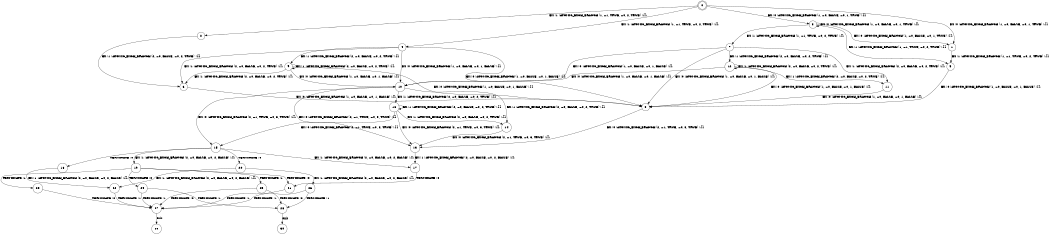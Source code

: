 digraph BCG {
size = "7, 10.5";
center = TRUE;
node [shape = circle];
0 [peripheries = 2];
0 -> 1 [label = "EX !0 !ATOMIC_EXCH_BRANCH (1, +0, FALSE, +0, 1, TRUE) !{}"];
0 -> 2 [label = "EX !1 !ATOMIC_EXCH_BRANCH (1, +1, TRUE, +0, 2, TRUE) !{}"];
0 -> 3 [label = "EX !0 !ATOMIC_EXCH_BRANCH (1, +0, FALSE, +0, 1, TRUE) !{}"];
0 -> 4 [label = "EX !1 !ATOMIC_EXCH_BRANCH (1, +1, TRUE, +0, 2, TRUE) !{}"];
1 -> 5 [label = "EX !1 !ATOMIC_EXCH_BRANCH (1, +1, TRUE, +0, 2, TRUE) !{}"];
2 -> 6 [label = "EX !1 !ATOMIC_EXCH_BRANCH (2, +0, FALSE, +0, 2, TRUE) !{}"];
3 -> 1 [label = "EX !0 !ATOMIC_EXCH_BRANCH (1, +0, FALSE, +0, 1, TRUE) !{}"];
3 -> 5 [label = "EX !1 !ATOMIC_EXCH_BRANCH (1, +1, TRUE, +0, 2, TRUE) !{}"];
3 -> 3 [label = "EX !0 !ATOMIC_EXCH_BRANCH (1, +0, FALSE, +0, 1, TRUE) !{}"];
3 -> 7 [label = "EX !1 !ATOMIC_EXCH_BRANCH (1, +1, TRUE, +0, 2, TRUE) !{}"];
4 -> 6 [label = "EX !1 !ATOMIC_EXCH_BRANCH (2, +0, FALSE, +0, 2, TRUE) !{}"];
4 -> 8 [label = "EX !0 !ATOMIC_EXCH_BRANCH (1, +0, FALSE, +0, 1, FALSE) !{}"];
4 -> 9 [label = "EX !1 !ATOMIC_EXCH_BRANCH (2, +0, FALSE, +0, 2, TRUE) !{}"];
4 -> 10 [label = "EX !0 !ATOMIC_EXCH_BRANCH (1, +0, FALSE, +0, 1, FALSE) !{}"];
5 -> 8 [label = "EX !0 !ATOMIC_EXCH_BRANCH (1, +0, FALSE, +0, 1, FALSE) !{}"];
6 -> 8 [label = "EX !0 !ATOMIC_EXCH_BRANCH (1, +0, FALSE, +0, 1, FALSE) !{}"];
7 -> 8 [label = "EX !0 !ATOMIC_EXCH_BRANCH (1, +0, FALSE, +0, 1, FALSE) !{}"];
7 -> 11 [label = "EX !1 !ATOMIC_EXCH_BRANCH (2, +0, FALSE, +0, 2, TRUE) !{}"];
7 -> 10 [label = "EX !0 !ATOMIC_EXCH_BRANCH (1, +0, FALSE, +0, 1, FALSE) !{}"];
7 -> 12 [label = "EX !1 !ATOMIC_EXCH_BRANCH (2, +0, FALSE, +0, 2, TRUE) !{}"];
8 -> 13 [label = "EX !0 !ATOMIC_EXCH_BRANCH (2, +1, TRUE, +0, 3, TRUE) !{}"];
9 -> 6 [label = "EX !1 !ATOMIC_EXCH_BRANCH (2, +0, FALSE, +0, 2, TRUE) !{}"];
9 -> 8 [label = "EX !0 !ATOMIC_EXCH_BRANCH (1, +0, FALSE, +0, 1, FALSE) !{}"];
9 -> 9 [label = "EX !1 !ATOMIC_EXCH_BRANCH (2, +0, FALSE, +0, 2, TRUE) !{}"];
9 -> 10 [label = "EX !0 !ATOMIC_EXCH_BRANCH (1, +0, FALSE, +0, 1, FALSE) !{}"];
10 -> 13 [label = "EX !0 !ATOMIC_EXCH_BRANCH (2, +1, TRUE, +0, 3, TRUE) !{}"];
10 -> 14 [label = "EX !1 !ATOMIC_EXCH_BRANCH (2, +0, FALSE, +0, 2, TRUE) !{}"];
10 -> 15 [label = "EX !0 !ATOMIC_EXCH_BRANCH (2, +1, TRUE, +0, 3, TRUE) !{}"];
10 -> 16 [label = "EX !1 !ATOMIC_EXCH_BRANCH (2, +0, FALSE, +0, 2, TRUE) !{}"];
11 -> 8 [label = "EX !0 !ATOMIC_EXCH_BRANCH (1, +0, FALSE, +0, 1, FALSE) !{}"];
12 -> 8 [label = "EX !0 !ATOMIC_EXCH_BRANCH (1, +0, FALSE, +0, 1, FALSE) !{}"];
12 -> 11 [label = "EX !1 !ATOMIC_EXCH_BRANCH (2, +0, FALSE, +0, 2, TRUE) !{}"];
12 -> 10 [label = "EX !0 !ATOMIC_EXCH_BRANCH (1, +0, FALSE, +0, 1, FALSE) !{}"];
12 -> 12 [label = "EX !1 !ATOMIC_EXCH_BRANCH (2, +0, FALSE, +0, 2, TRUE) !{}"];
13 -> 17 [label = "EX !1 !ATOMIC_EXCH_BRANCH (2, +0, FALSE, +0, 2, FALSE) !{}"];
14 -> 13 [label = "EX !0 !ATOMIC_EXCH_BRANCH (2, +1, TRUE, +0, 3, TRUE) !{}"];
15 -> 17 [label = "EX !1 !ATOMIC_EXCH_BRANCH (2, +0, FALSE, +0, 2, FALSE) !{}"];
15 -> 18 [label = "TERMINATE !0"];
15 -> 19 [label = "EX !1 !ATOMIC_EXCH_BRANCH (2, +0, FALSE, +0, 2, FALSE) !{}"];
15 -> 20 [label = "TERMINATE !0"];
16 -> 13 [label = "EX !0 !ATOMIC_EXCH_BRANCH (2, +1, TRUE, +0, 3, TRUE) !{}"];
16 -> 14 [label = "EX !1 !ATOMIC_EXCH_BRANCH (2, +0, FALSE, +0, 2, TRUE) !{}"];
16 -> 15 [label = "EX !0 !ATOMIC_EXCH_BRANCH (2, +1, TRUE, +0, 3, TRUE) !{}"];
16 -> 16 [label = "EX !1 !ATOMIC_EXCH_BRANCH (2, +0, FALSE, +0, 2, TRUE) !{}"];
17 -> 21 [label = "TERMINATE !0"];
18 -> 22 [label = "EX !1 !ATOMIC_EXCH_BRANCH (2, +0, FALSE, +0, 2, FALSE) !{}"];
19 -> 21 [label = "TERMINATE !0"];
19 -> 23 [label = "TERMINATE !1"];
19 -> 24 [label = "TERMINATE !0"];
19 -> 25 [label = "TERMINATE !1"];
20 -> 22 [label = "EX !1 !ATOMIC_EXCH_BRANCH (2, +0, FALSE, +0, 2, FALSE) !{}"];
20 -> 26 [label = "EX !1 !ATOMIC_EXCH_BRANCH (2, +0, FALSE, +0, 2, FALSE) !{}"];
21 -> 27 [label = "TERMINATE !1"];
22 -> 27 [label = "TERMINATE !1"];
23 -> 27 [label = "TERMINATE !0"];
24 -> 27 [label = "TERMINATE !1"];
24 -> 28 [label = "TERMINATE !1"];
25 -> 27 [label = "TERMINATE !0"];
25 -> 28 [label = "TERMINATE !0"];
26 -> 27 [label = "TERMINATE !1"];
26 -> 28 [label = "TERMINATE !1"];
27 -> 29 [label = "exit"];
28 -> 30 [label = "exit"];
}
